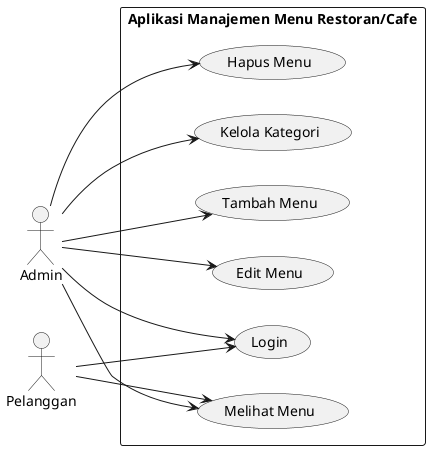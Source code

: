 @startuml
left to right direction
actor Admin
actor Pelanggan

rectangle "Aplikasi Manajemen Menu Restoran/Cafe" {
    usecase "Login" as UC_Login
    usecase "Melihat Menu" as UC_ViewMenu
    usecase "Tambah Menu" as UC_AddMenu
    usecase "Edit Menu" as UC_EditMenu
    usecase "Hapus Menu" as UC_DeleteMenu
    usecase "Kelola Kategori" as UC_ManageCategory
}

Pelanggan --> UC_Login
Pelanggan --> UC_ViewMenu

Admin --> UC_Login
Admin --> UC_ViewMenu
Admin --> UC_AddMenu
Admin --> UC_EditMenu
Admin --> UC_DeleteMenu
Admin --> UC_ManageCategory

@enduml